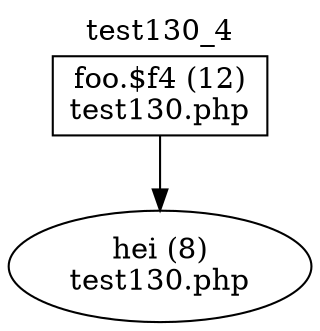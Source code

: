 digraph cfg {
  label="test130_4";
  labelloc=t;
  n1 [shape=box, label="foo.$f4 (12)\ntest130.php"];
  n2 [shape=ellipse, label="hei (8)\ntest130.php"];
  n1 -> n2;
}
